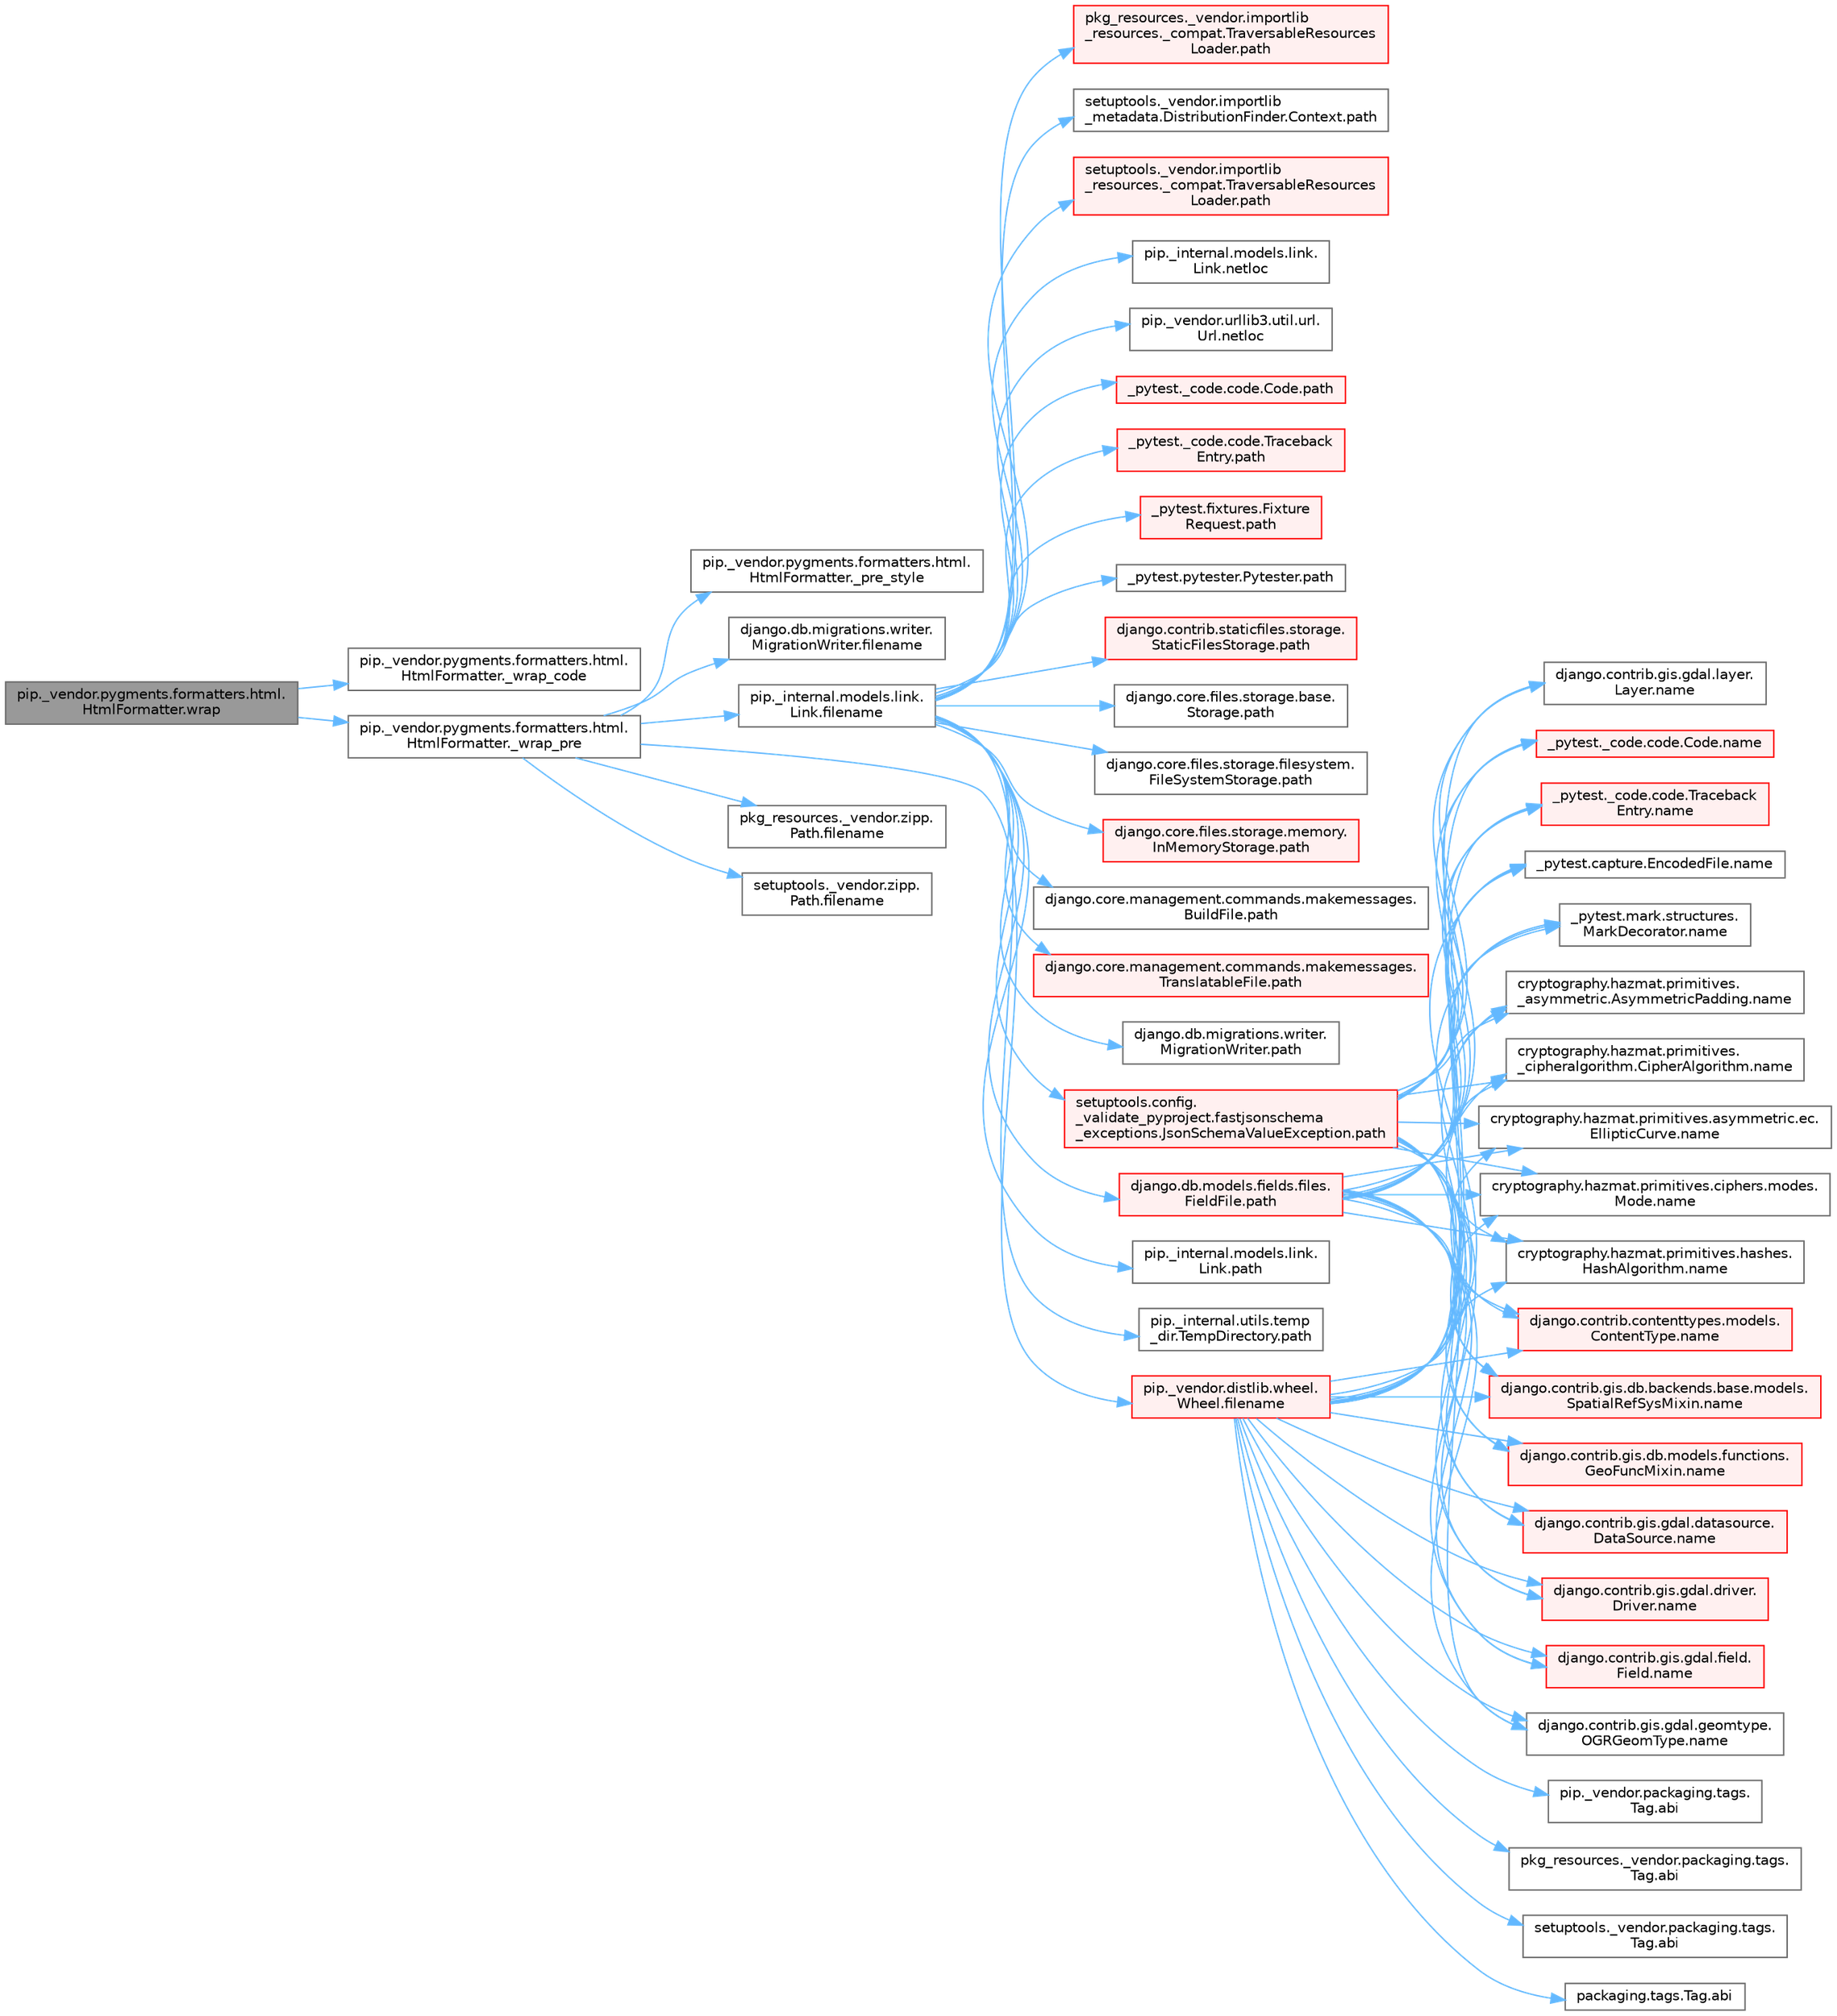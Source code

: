 digraph "pip._vendor.pygments.formatters.html.HtmlFormatter.wrap"
{
 // LATEX_PDF_SIZE
  bgcolor="transparent";
  edge [fontname=Helvetica,fontsize=10,labelfontname=Helvetica,labelfontsize=10];
  node [fontname=Helvetica,fontsize=10,shape=box,height=0.2,width=0.4];
  rankdir="LR";
  Node1 [id="Node000001",label="pip._vendor.pygments.formatters.html.\lHtmlFormatter.wrap",height=0.2,width=0.4,color="gray40", fillcolor="grey60", style="filled", fontcolor="black",tooltip=" "];
  Node1 -> Node2 [id="edge1_Node000001_Node000002",color="steelblue1",style="solid",tooltip=" "];
  Node2 [id="Node000002",label="pip._vendor.pygments.formatters.html.\lHtmlFormatter._wrap_code",height=0.2,width=0.4,color="grey40", fillcolor="white", style="filled",URL="$classpip_1_1__vendor_1_1pygments_1_1formatters_1_1html_1_1_html_formatter.html#a792a350a89f050ad54f4d05e3c1a066e",tooltip=" "];
  Node1 -> Node3 [id="edge2_Node000001_Node000003",color="steelblue1",style="solid",tooltip=" "];
  Node3 [id="Node000003",label="pip._vendor.pygments.formatters.html.\lHtmlFormatter._wrap_pre",height=0.2,width=0.4,color="grey40", fillcolor="white", style="filled",URL="$classpip_1_1__vendor_1_1pygments_1_1formatters_1_1html_1_1_html_formatter.html#a1c0458f927ea36cdeec703ed0997feff",tooltip=" "];
  Node3 -> Node4 [id="edge3_Node000003_Node000004",color="steelblue1",style="solid",tooltip=" "];
  Node4 [id="Node000004",label="pip._vendor.pygments.formatters.html.\lHtmlFormatter._pre_style",height=0.2,width=0.4,color="grey40", fillcolor="white", style="filled",URL="$classpip_1_1__vendor_1_1pygments_1_1formatters_1_1html_1_1_html_formatter.html#a676cf0b1db083d0a7e870b523b7d3bd9",tooltip=" "];
  Node3 -> Node5 [id="edge4_Node000003_Node000005",color="steelblue1",style="solid",tooltip=" "];
  Node5 [id="Node000005",label="django.db.migrations.writer.\lMigrationWriter.filename",height=0.2,width=0.4,color="grey40", fillcolor="white", style="filled",URL="$classdjango_1_1db_1_1migrations_1_1writer_1_1_migration_writer.html#ae24480c1739a3664d744483f682558f6",tooltip=" "];
  Node3 -> Node6 [id="edge5_Node000003_Node000006",color="steelblue1",style="solid",tooltip=" "];
  Node6 [id="Node000006",label="pip._internal.models.link.\lLink.filename",height=0.2,width=0.4,color="grey40", fillcolor="white", style="filled",URL="$classpip_1_1__internal_1_1models_1_1link_1_1_link.html#a5fb02f5a5a42909c89a18745b74cf998",tooltip=" "];
  Node6 -> Node7 [id="edge6_Node000006_Node000007",color="steelblue1",style="solid",tooltip=" "];
  Node7 [id="Node000007",label="pip._internal.models.link.\lLink.netloc",height=0.2,width=0.4,color="grey40", fillcolor="white", style="filled",URL="$classpip_1_1__internal_1_1models_1_1link_1_1_link.html#a3b75bb1dffe191f8f61239e8af2135cc",tooltip=" "];
  Node6 -> Node8 [id="edge7_Node000006_Node000008",color="steelblue1",style="solid",tooltip=" "];
  Node8 [id="Node000008",label="pip._vendor.urllib3.util.url.\lUrl.netloc",height=0.2,width=0.4,color="grey40", fillcolor="white", style="filled",URL="$classpip_1_1__vendor_1_1urllib3_1_1util_1_1url_1_1_url.html#a21c30d00835154c0c1666297224417d4",tooltip=" "];
  Node6 -> Node9 [id="edge8_Node000006_Node000009",color="steelblue1",style="solid",tooltip=" "];
  Node9 [id="Node000009",label="_pytest._code.code.Code.path",height=0.2,width=0.4,color="red", fillcolor="#FFF0F0", style="filled",URL="$class__pytest_1_1__code_1_1code_1_1_code.html#a1dae55e90750fe77c7517f806a14d864",tooltip=" "];
  Node6 -> Node21 [id="edge9_Node000006_Node000021",color="steelblue1",style="solid",tooltip=" "];
  Node21 [id="Node000021",label="_pytest._code.code.Traceback\lEntry.path",height=0.2,width=0.4,color="red", fillcolor="#FFF0F0", style="filled",URL="$class__pytest_1_1__code_1_1code_1_1_traceback_entry.html#a5a88b9ae4623733566450a9e7d8387c0",tooltip=" "];
  Node6 -> Node23 [id="edge10_Node000006_Node000023",color="steelblue1",style="solid",tooltip=" "];
  Node23 [id="Node000023",label="_pytest.fixtures.Fixture\lRequest.path",height=0.2,width=0.4,color="red", fillcolor="#FFF0F0", style="filled",URL="$class__pytest_1_1fixtures_1_1_fixture_request.html#a6f6db59812d121b54cd67d5e434e1451",tooltip=" "];
  Node6 -> Node29 [id="edge11_Node000006_Node000029",color="steelblue1",style="solid",tooltip=" "];
  Node29 [id="Node000029",label="_pytest.pytester.Pytester.path",height=0.2,width=0.4,color="grey40", fillcolor="white", style="filled",URL="$class__pytest_1_1pytester_1_1_pytester.html#a403c804f74a87f5e5705774fa896cc1f",tooltip=" "];
  Node6 -> Node30 [id="edge12_Node000006_Node000030",color="steelblue1",style="solid",tooltip=" "];
  Node30 [id="Node000030",label="django.contrib.staticfiles.storage.\lStaticFilesStorage.path",height=0.2,width=0.4,color="red", fillcolor="#FFF0F0", style="filled",URL="$classdjango_1_1contrib_1_1staticfiles_1_1storage_1_1_static_files_storage.html#a4e96cc92fbde7423d1b74f3a50fc0bf6",tooltip=" "];
  Node6 -> Node476 [id="edge13_Node000006_Node000476",color="steelblue1",style="solid",tooltip=" "];
  Node476 [id="Node000476",label="django.core.files.storage.base.\lStorage.path",height=0.2,width=0.4,color="grey40", fillcolor="white", style="filled",URL="$classdjango_1_1core_1_1files_1_1storage_1_1base_1_1_storage.html#a9be8d49a55131dbbab2c5fd57f7e772c",tooltip=" "];
  Node6 -> Node477 [id="edge14_Node000006_Node000477",color="steelblue1",style="solid",tooltip=" "];
  Node477 [id="Node000477",label="django.core.files.storage.filesystem.\lFileSystemStorage.path",height=0.2,width=0.4,color="grey40", fillcolor="white", style="filled",URL="$classdjango_1_1core_1_1files_1_1storage_1_1filesystem_1_1_file_system_storage.html#abf8a7e88eedec3e1b2ea965cc0858d17",tooltip=" "];
  Node6 -> Node478 [id="edge15_Node000006_Node000478",color="steelblue1",style="solid",tooltip=" "];
  Node478 [id="Node000478",label="django.core.files.storage.memory.\lInMemoryStorage.path",height=0.2,width=0.4,color="red", fillcolor="#FFF0F0", style="filled",URL="$classdjango_1_1core_1_1files_1_1storage_1_1memory_1_1_in_memory_storage.html#a466c8e28fd11839318d2e4454b8ef89f",tooltip=" "];
  Node6 -> Node482 [id="edge16_Node000006_Node000482",color="steelblue1",style="solid",tooltip=" "];
  Node482 [id="Node000482",label="django.core.management.commands.makemessages.\lBuildFile.path",height=0.2,width=0.4,color="grey40", fillcolor="white", style="filled",URL="$classdjango_1_1core_1_1management_1_1commands_1_1makemessages_1_1_build_file.html#ac06388718e902543bc00a7c6565105fc",tooltip=" "];
  Node6 -> Node483 [id="edge17_Node000006_Node000483",color="steelblue1",style="solid",tooltip=" "];
  Node483 [id="Node000483",label="django.core.management.commands.makemessages.\lTranslatableFile.path",height=0.2,width=0.4,color="red", fillcolor="#FFF0F0", style="filled",URL="$classdjango_1_1core_1_1management_1_1commands_1_1makemessages_1_1_translatable_file.html#ad851d5e6b8a65f5915ccfd4a30fb8026",tooltip=" "];
  Node6 -> Node484 [id="edge18_Node000006_Node000484",color="steelblue1",style="solid",tooltip=" "];
  Node484 [id="Node000484",label="django.db.migrations.writer.\lMigrationWriter.path",height=0.2,width=0.4,color="grey40", fillcolor="white", style="filled",URL="$classdjango_1_1db_1_1migrations_1_1writer_1_1_migration_writer.html#a45469d67e8f80996c982470d36136184",tooltip=" "];
  Node6 -> Node485 [id="edge19_Node000006_Node000485",color="steelblue1",style="solid",tooltip=" "];
  Node485 [id="Node000485",label="django.db.models.fields.files.\lFieldFile.path",height=0.2,width=0.4,color="red", fillcolor="#FFF0F0", style="filled",URL="$classdjango_1_1db_1_1models_1_1fields_1_1files_1_1_field_file.html#ae91c4ed0643fb9bd8959d0db8eb44f80",tooltip=" "];
  Node485 -> Node404 [id="edge20_Node000485_Node000404",color="steelblue1",style="solid",tooltip=" "];
  Node404 [id="Node000404",label="_pytest._code.code.Code.name",height=0.2,width=0.4,color="red", fillcolor="#FFF0F0", style="filled",URL="$class__pytest_1_1__code_1_1code_1_1_code.html#a1f3cbc53ca6df4a1bab12183694b6e78",tooltip=" "];
  Node485 -> Node405 [id="edge21_Node000485_Node000405",color="steelblue1",style="solid",tooltip=" "];
  Node405 [id="Node000405",label="_pytest._code.code.Traceback\lEntry.name",height=0.2,width=0.4,color="red", fillcolor="#FFF0F0", style="filled",URL="$class__pytest_1_1__code_1_1code_1_1_traceback_entry.html#a106b95c0753f41669fbfb8ee4c11ad3d",tooltip=" "];
  Node485 -> Node406 [id="edge22_Node000485_Node000406",color="steelblue1",style="solid",tooltip=" "];
  Node406 [id="Node000406",label="_pytest.capture.EncodedFile.name",height=0.2,width=0.4,color="grey40", fillcolor="white", style="filled",URL="$class__pytest_1_1capture_1_1_encoded_file.html#a738c73b5de21c7261d9e51f71e4f0397",tooltip=" "];
  Node485 -> Node407 [id="edge23_Node000485_Node000407",color="steelblue1",style="solid",tooltip=" "];
  Node407 [id="Node000407",label="_pytest.mark.structures.\lMarkDecorator.name",height=0.2,width=0.4,color="grey40", fillcolor="white", style="filled",URL="$class__pytest_1_1mark_1_1structures_1_1_mark_decorator.html#ae8f66760cda125450e0e3bd38689c72f",tooltip=" "];
  Node485 -> Node408 [id="edge24_Node000485_Node000408",color="steelblue1",style="solid",tooltip=" "];
  Node408 [id="Node000408",label="cryptography.hazmat.primitives.\l_asymmetric.AsymmetricPadding.name",height=0.2,width=0.4,color="grey40", fillcolor="white", style="filled",URL="$classcryptography_1_1hazmat_1_1primitives_1_1__asymmetric_1_1_asymmetric_padding.html#a8f72e8284cb336861a873ed5ce0e39b5",tooltip=" "];
  Node485 -> Node409 [id="edge25_Node000485_Node000409",color="steelblue1",style="solid",tooltip=" "];
  Node409 [id="Node000409",label="cryptography.hazmat.primitives.\l_cipheralgorithm.CipherAlgorithm.name",height=0.2,width=0.4,color="grey40", fillcolor="white", style="filled",URL="$classcryptography_1_1hazmat_1_1primitives_1_1__cipheralgorithm_1_1_cipher_algorithm.html#a50567a5c3388450ab7aa883ab34a1ac7",tooltip=" "];
  Node485 -> Node410 [id="edge26_Node000485_Node000410",color="steelblue1",style="solid",tooltip=" "];
  Node410 [id="Node000410",label="cryptography.hazmat.primitives.asymmetric.ec.\lEllipticCurve.name",height=0.2,width=0.4,color="grey40", fillcolor="white", style="filled",URL="$classcryptography_1_1hazmat_1_1primitives_1_1asymmetric_1_1ec_1_1_elliptic_curve.html#a2775c4e945309a6c7ea33dace1698a60",tooltip=" "];
  Node485 -> Node411 [id="edge27_Node000485_Node000411",color="steelblue1",style="solid",tooltip=" "];
  Node411 [id="Node000411",label="cryptography.hazmat.primitives.ciphers.modes.\lMode.name",height=0.2,width=0.4,color="grey40", fillcolor="white", style="filled",URL="$classcryptography_1_1hazmat_1_1primitives_1_1ciphers_1_1modes_1_1_mode.html#a99d93fd1370a2abbb5bb5cffbd5ff0f7",tooltip=" "];
  Node485 -> Node412 [id="edge28_Node000485_Node000412",color="steelblue1",style="solid",tooltip=" "];
  Node412 [id="Node000412",label="cryptography.hazmat.primitives.hashes.\lHashAlgorithm.name",height=0.2,width=0.4,color="grey40", fillcolor="white", style="filled",URL="$classcryptography_1_1hazmat_1_1primitives_1_1hashes_1_1_hash_algorithm.html#a42c7e1582d9b46a015774af9e5cbbb0b",tooltip=" "];
  Node485 -> Node413 [id="edge29_Node000485_Node000413",color="steelblue1",style="solid",tooltip=" "];
  Node413 [id="Node000413",label="django.contrib.contenttypes.models.\lContentType.name",height=0.2,width=0.4,color="red", fillcolor="#FFF0F0", style="filled",URL="$classdjango_1_1contrib_1_1contenttypes_1_1models_1_1_content_type.html#a305b62f56597bb2e4823dcf5e6ccdcf8",tooltip=" "];
  Node485 -> Node415 [id="edge30_Node000485_Node000415",color="steelblue1",style="solid",tooltip=" "];
  Node415 [id="Node000415",label="django.contrib.gis.db.backends.base.models.\lSpatialRefSysMixin.name",height=0.2,width=0.4,color="red", fillcolor="#FFF0F0", style="filled",URL="$classdjango_1_1contrib_1_1gis_1_1db_1_1backends_1_1base_1_1models_1_1_spatial_ref_sys_mixin.html#a56fe36e786b49160249395f453dd1cab",tooltip=" "];
  Node485 -> Node416 [id="edge31_Node000485_Node000416",color="steelblue1",style="solid",tooltip=" "];
  Node416 [id="Node000416",label="django.contrib.gis.db.models.functions.\lGeoFuncMixin.name",height=0.2,width=0.4,color="red", fillcolor="#FFF0F0", style="filled",URL="$classdjango_1_1contrib_1_1gis_1_1db_1_1models_1_1functions_1_1_geo_func_mixin.html#adeeb6b2c9db337396468712e919af622",tooltip=" "];
  Node485 -> Node417 [id="edge32_Node000485_Node000417",color="steelblue1",style="solid",tooltip=" "];
  Node417 [id="Node000417",label="django.contrib.gis.gdal.datasource.\lDataSource.name",height=0.2,width=0.4,color="red", fillcolor="#FFF0F0", style="filled",URL="$classdjango_1_1contrib_1_1gis_1_1gdal_1_1datasource_1_1_data_source.html#aaa98728c7ef6f4d96c689550e8af3ed5",tooltip=" "];
  Node485 -> Node431 [id="edge33_Node000485_Node000431",color="steelblue1",style="solid",tooltip=" "];
  Node431 [id="Node000431",label="django.contrib.gis.gdal.driver.\lDriver.name",height=0.2,width=0.4,color="red", fillcolor="#FFF0F0", style="filled",URL="$classdjango_1_1contrib_1_1gis_1_1gdal_1_1driver_1_1_driver.html#aaa5d4d1b9fd762839db84d1e56e36b7f",tooltip=" "];
  Node485 -> Node432 [id="edge34_Node000485_Node000432",color="steelblue1",style="solid",tooltip=" "];
  Node432 [id="Node000432",label="django.contrib.gis.gdal.field.\lField.name",height=0.2,width=0.4,color="red", fillcolor="#FFF0F0", style="filled",URL="$classdjango_1_1contrib_1_1gis_1_1gdal_1_1field_1_1_field.html#a28a3b0af5006d5abf34d5b1497011368",tooltip=" "];
  Node485 -> Node433 [id="edge35_Node000485_Node000433",color="steelblue1",style="solid",tooltip=" "];
  Node433 [id="Node000433",label="django.contrib.gis.gdal.geomtype.\lOGRGeomType.name",height=0.2,width=0.4,color="grey40", fillcolor="white", style="filled",URL="$classdjango_1_1contrib_1_1gis_1_1gdal_1_1geomtype_1_1_o_g_r_geom_type.html#a719b3100682ab8df79fd8a2484163b8e",tooltip=" "];
  Node485 -> Node434 [id="edge36_Node000485_Node000434",color="steelblue1",style="solid",tooltip=" "];
  Node434 [id="Node000434",label="django.contrib.gis.gdal.layer.\lLayer.name",height=0.2,width=0.4,color="grey40", fillcolor="white", style="filled",URL="$classdjango_1_1contrib_1_1gis_1_1gdal_1_1layer_1_1_layer.html#a53791d8e2fe8b1ca86b426a625e7d66c",tooltip=" "];
  Node6 -> Node1142 [id="edge37_Node000006_Node001142",color="steelblue1",style="solid",tooltip=" "];
  Node1142 [id="Node001142",label="pip._internal.models.link.\lLink.path",height=0.2,width=0.4,color="grey40", fillcolor="white", style="filled",URL="$classpip_1_1__internal_1_1models_1_1link_1_1_link.html#a30f454216dcb615e3ed986238490f180",tooltip=" "];
  Node6 -> Node1143 [id="edge38_Node000006_Node001143",color="steelblue1",style="solid",tooltip=" "];
  Node1143 [id="Node001143",label="pip._internal.utils.temp\l_dir.TempDirectory.path",height=0.2,width=0.4,color="grey40", fillcolor="white", style="filled",URL="$classpip_1_1__internal_1_1utils_1_1temp__dir_1_1_temp_directory.html#afe6b2d95c070c6570957de5696ff3a6e",tooltip=" "];
  Node6 -> Node1144 [id="edge39_Node000006_Node001144",color="steelblue1",style="solid",tooltip=" "];
  Node1144 [id="Node001144",label="pkg_resources._vendor.importlib\l_resources._compat.TraversableResources\lLoader.path",height=0.2,width=0.4,color="red", fillcolor="#FFF0F0", style="filled",URL="$classpkg__resources_1_1__vendor_1_1importlib__resources_1_1__compat_1_1_traversable_resources_loader.html#acfc17872a53cbe02f6c34eda2bb162f2",tooltip=" "];
  Node6 -> Node1146 [id="edge40_Node000006_Node001146",color="steelblue1",style="solid",tooltip=" "];
  Node1146 [id="Node001146",label="setuptools._vendor.importlib\l_metadata.DistributionFinder.Context.path",height=0.2,width=0.4,color="grey40", fillcolor="white", style="filled",URL="$classsetuptools_1_1__vendor_1_1importlib__metadata_1_1_distribution_finder_1_1_context.html#a84a429ddce40738ea5c0edb53799ee8d",tooltip=" "];
  Node6 -> Node1147 [id="edge41_Node000006_Node001147",color="steelblue1",style="solid",tooltip=" "];
  Node1147 [id="Node001147",label="setuptools._vendor.importlib\l_resources._compat.TraversableResources\lLoader.path",height=0.2,width=0.4,color="red", fillcolor="#FFF0F0", style="filled",URL="$classsetuptools_1_1__vendor_1_1importlib__resources_1_1__compat_1_1_traversable_resources_loader.html#a9b9cf5b6723d48f7a779b6ae71d53699",tooltip=" "];
  Node6 -> Node1148 [id="edge42_Node000006_Node001148",color="steelblue1",style="solid",tooltip=" "];
  Node1148 [id="Node001148",label="setuptools.config.\l_validate_pyproject.fastjsonschema\l_exceptions.JsonSchemaValueException.path",height=0.2,width=0.4,color="red", fillcolor="#FFF0F0", style="filled",URL="$classsetuptools_1_1config_1_1__validate__pyproject_1_1fastjsonschema__exceptions_1_1_json_schema_value_exception.html#a59179b3d1dc16c7087530bbc10bcf857",tooltip=" "];
  Node1148 -> Node404 [id="edge43_Node001148_Node000404",color="steelblue1",style="solid",tooltip=" "];
  Node1148 -> Node405 [id="edge44_Node001148_Node000405",color="steelblue1",style="solid",tooltip=" "];
  Node1148 -> Node406 [id="edge45_Node001148_Node000406",color="steelblue1",style="solid",tooltip=" "];
  Node1148 -> Node407 [id="edge46_Node001148_Node000407",color="steelblue1",style="solid",tooltip=" "];
  Node1148 -> Node408 [id="edge47_Node001148_Node000408",color="steelblue1",style="solid",tooltip=" "];
  Node1148 -> Node409 [id="edge48_Node001148_Node000409",color="steelblue1",style="solid",tooltip=" "];
  Node1148 -> Node410 [id="edge49_Node001148_Node000410",color="steelblue1",style="solid",tooltip=" "];
  Node1148 -> Node411 [id="edge50_Node001148_Node000411",color="steelblue1",style="solid",tooltip=" "];
  Node1148 -> Node412 [id="edge51_Node001148_Node000412",color="steelblue1",style="solid",tooltip=" "];
  Node1148 -> Node413 [id="edge52_Node001148_Node000413",color="steelblue1",style="solid",tooltip=" "];
  Node1148 -> Node415 [id="edge53_Node001148_Node000415",color="steelblue1",style="solid",tooltip=" "];
  Node1148 -> Node416 [id="edge54_Node001148_Node000416",color="steelblue1",style="solid",tooltip=" "];
  Node1148 -> Node417 [id="edge55_Node001148_Node000417",color="steelblue1",style="solid",tooltip=" "];
  Node1148 -> Node431 [id="edge56_Node001148_Node000431",color="steelblue1",style="solid",tooltip=" "];
  Node1148 -> Node432 [id="edge57_Node001148_Node000432",color="steelblue1",style="solid",tooltip=" "];
  Node1148 -> Node433 [id="edge58_Node001148_Node000433",color="steelblue1",style="solid",tooltip=" "];
  Node1148 -> Node434 [id="edge59_Node001148_Node000434",color="steelblue1",style="solid",tooltip=" "];
  Node3 -> Node577 [id="edge60_Node000003_Node000577",color="steelblue1",style="solid",tooltip=" "];
  Node577 [id="Node000577",label="pip._vendor.distlib.wheel.\lWheel.filename",height=0.2,width=0.4,color="red", fillcolor="#FFF0F0", style="filled",URL="$classpip_1_1__vendor_1_1distlib_1_1wheel_1_1_wheel.html#a396687a6caff7584126f2dec111900fd",tooltip=" "];
  Node577 -> Node578 [id="edge61_Node000577_Node000578",color="steelblue1",style="solid",tooltip=" "];
  Node578 [id="Node000578",label="packaging.tags.Tag.abi",height=0.2,width=0.4,color="grey40", fillcolor="white", style="filled",URL="$classpackaging_1_1tags_1_1_tag.html#a4a75fb15cbd3769bd4a7595cd409e009",tooltip=" "];
  Node577 -> Node579 [id="edge62_Node000577_Node000579",color="steelblue1",style="solid",tooltip=" "];
  Node579 [id="Node000579",label="pip._vendor.packaging.tags.\lTag.abi",height=0.2,width=0.4,color="grey40", fillcolor="white", style="filled",URL="$classpip_1_1__vendor_1_1packaging_1_1tags_1_1_tag.html#a776ff442e7c80cf8c8f724f6228c5245",tooltip=" "];
  Node577 -> Node580 [id="edge63_Node000577_Node000580",color="steelblue1",style="solid",tooltip=" "];
  Node580 [id="Node000580",label="pkg_resources._vendor.packaging.tags.\lTag.abi",height=0.2,width=0.4,color="grey40", fillcolor="white", style="filled",URL="$classpkg__resources_1_1__vendor_1_1packaging_1_1tags_1_1_tag.html#a52f73b21efff3010f8abc0afb1f7cbed",tooltip=" "];
  Node577 -> Node581 [id="edge64_Node000577_Node000581",color="steelblue1",style="solid",tooltip=" "];
  Node581 [id="Node000581",label="setuptools._vendor.packaging.tags.\lTag.abi",height=0.2,width=0.4,color="grey40", fillcolor="white", style="filled",URL="$classsetuptools_1_1__vendor_1_1packaging_1_1tags_1_1_tag.html#ad91147c4690c898662f5f2df7adee5a1",tooltip=" "];
  Node577 -> Node404 [id="edge65_Node000577_Node000404",color="steelblue1",style="solid",tooltip=" "];
  Node577 -> Node405 [id="edge66_Node000577_Node000405",color="steelblue1",style="solid",tooltip=" "];
  Node577 -> Node406 [id="edge67_Node000577_Node000406",color="steelblue1",style="solid",tooltip=" "];
  Node577 -> Node407 [id="edge68_Node000577_Node000407",color="steelblue1",style="solid",tooltip=" "];
  Node577 -> Node408 [id="edge69_Node000577_Node000408",color="steelblue1",style="solid",tooltip=" "];
  Node577 -> Node409 [id="edge70_Node000577_Node000409",color="steelblue1",style="solid",tooltip=" "];
  Node577 -> Node410 [id="edge71_Node000577_Node000410",color="steelblue1",style="solid",tooltip=" "];
  Node577 -> Node411 [id="edge72_Node000577_Node000411",color="steelblue1",style="solid",tooltip=" "];
  Node577 -> Node412 [id="edge73_Node000577_Node000412",color="steelblue1",style="solid",tooltip=" "];
  Node577 -> Node413 [id="edge74_Node000577_Node000413",color="steelblue1",style="solid",tooltip=" "];
  Node577 -> Node415 [id="edge75_Node000577_Node000415",color="steelblue1",style="solid",tooltip=" "];
  Node577 -> Node416 [id="edge76_Node000577_Node000416",color="steelblue1",style="solid",tooltip=" "];
  Node577 -> Node417 [id="edge77_Node000577_Node000417",color="steelblue1",style="solid",tooltip=" "];
  Node577 -> Node431 [id="edge78_Node000577_Node000431",color="steelblue1",style="solid",tooltip=" "];
  Node577 -> Node432 [id="edge79_Node000577_Node000432",color="steelblue1",style="solid",tooltip=" "];
  Node577 -> Node433 [id="edge80_Node000577_Node000433",color="steelblue1",style="solid",tooltip=" "];
  Node577 -> Node434 [id="edge81_Node000577_Node000434",color="steelblue1",style="solid",tooltip=" "];
  Node3 -> Node990 [id="edge82_Node000003_Node000990",color="steelblue1",style="solid",tooltip=" "];
  Node990 [id="Node000990",label="pkg_resources._vendor.zipp.\lPath.filename",height=0.2,width=0.4,color="grey40", fillcolor="white", style="filled",URL="$classpkg__resources_1_1__vendor_1_1zipp_1_1_path.html#a364eea0ac8419e712d546d032dd6cd86",tooltip=" "];
  Node3 -> Node991 [id="edge83_Node000003_Node000991",color="steelblue1",style="solid",tooltip=" "];
  Node991 [id="Node000991",label="setuptools._vendor.zipp.\lPath.filename",height=0.2,width=0.4,color="grey40", fillcolor="white", style="filled",URL="$classsetuptools_1_1__vendor_1_1zipp_1_1_path.html#a79fd7191e6fedef64bfc8367ffb48472",tooltip=" "];
}

